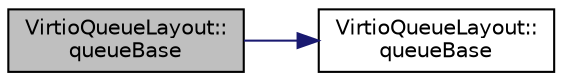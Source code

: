 digraph "VirtioQueueLayout::queueBase"
{
  edge [fontname="Helvetica",fontsize="10",labelfontname="Helvetica",labelfontsize="10"];
  node [fontname="Helvetica",fontsize="10",shape=record];
  rankdir="LR";
  Node8 [label="VirtioQueueLayout::\lqueueBase",height=0.2,width=0.4,color="black", fillcolor="grey75", style="filled", fontcolor="black"];
  Node8 -> Node9 [color="midnightblue",fontsize="10",style="solid",fontname="Helvetica"];
  Node9 [label="VirtioQueueLayout::\lqueueBase",height=0.2,width=0.4,color="black", fillcolor="white", style="filled",URL="$d4/de9/class_virtio_queue_layout.html#a78febc9b2f11e75c29358448cad5ebec"];
}
